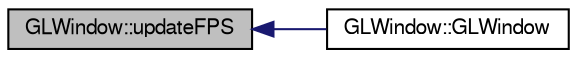 digraph "GLWindow::updateFPS"
{
  edge [fontname="FreeSans",fontsize="10",labelfontname="FreeSans",labelfontsize="10"];
  node [fontname="FreeSans",fontsize="10",shape=record];
  rankdir="LR";
  Node1 [label="GLWindow::updateFPS",height=0.2,width=0.4,color="black", fillcolor="grey75", style="filled" fontcolor="black"];
  Node1 -> Node2 [dir="back",color="midnightblue",fontsize="10",style="solid",fontname="FreeSans"];
  Node2 [label="GLWindow::GLWindow",height=0.2,width=0.4,color="black", fillcolor="white", style="filled",URL="$class_g_l_window.html#a8dfc33113be0a86a53ddbea054f75292",tooltip="Constructor for GLWindow. "];
}
